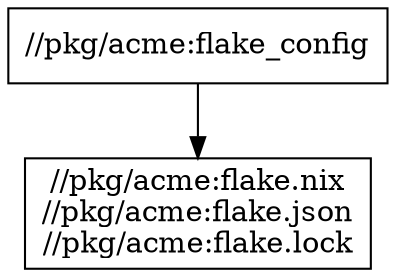 digraph mygraph {
  node [shape=box];
  "//pkg/acme:flake_config"
  "//pkg/acme:flake_config" -> "//pkg/acme:flake.nix\n//pkg/acme:flake.json\n//pkg/acme:flake.lock"
  "//pkg/acme:flake.nix\n//pkg/acme:flake.json\n//pkg/acme:flake.lock"
}
